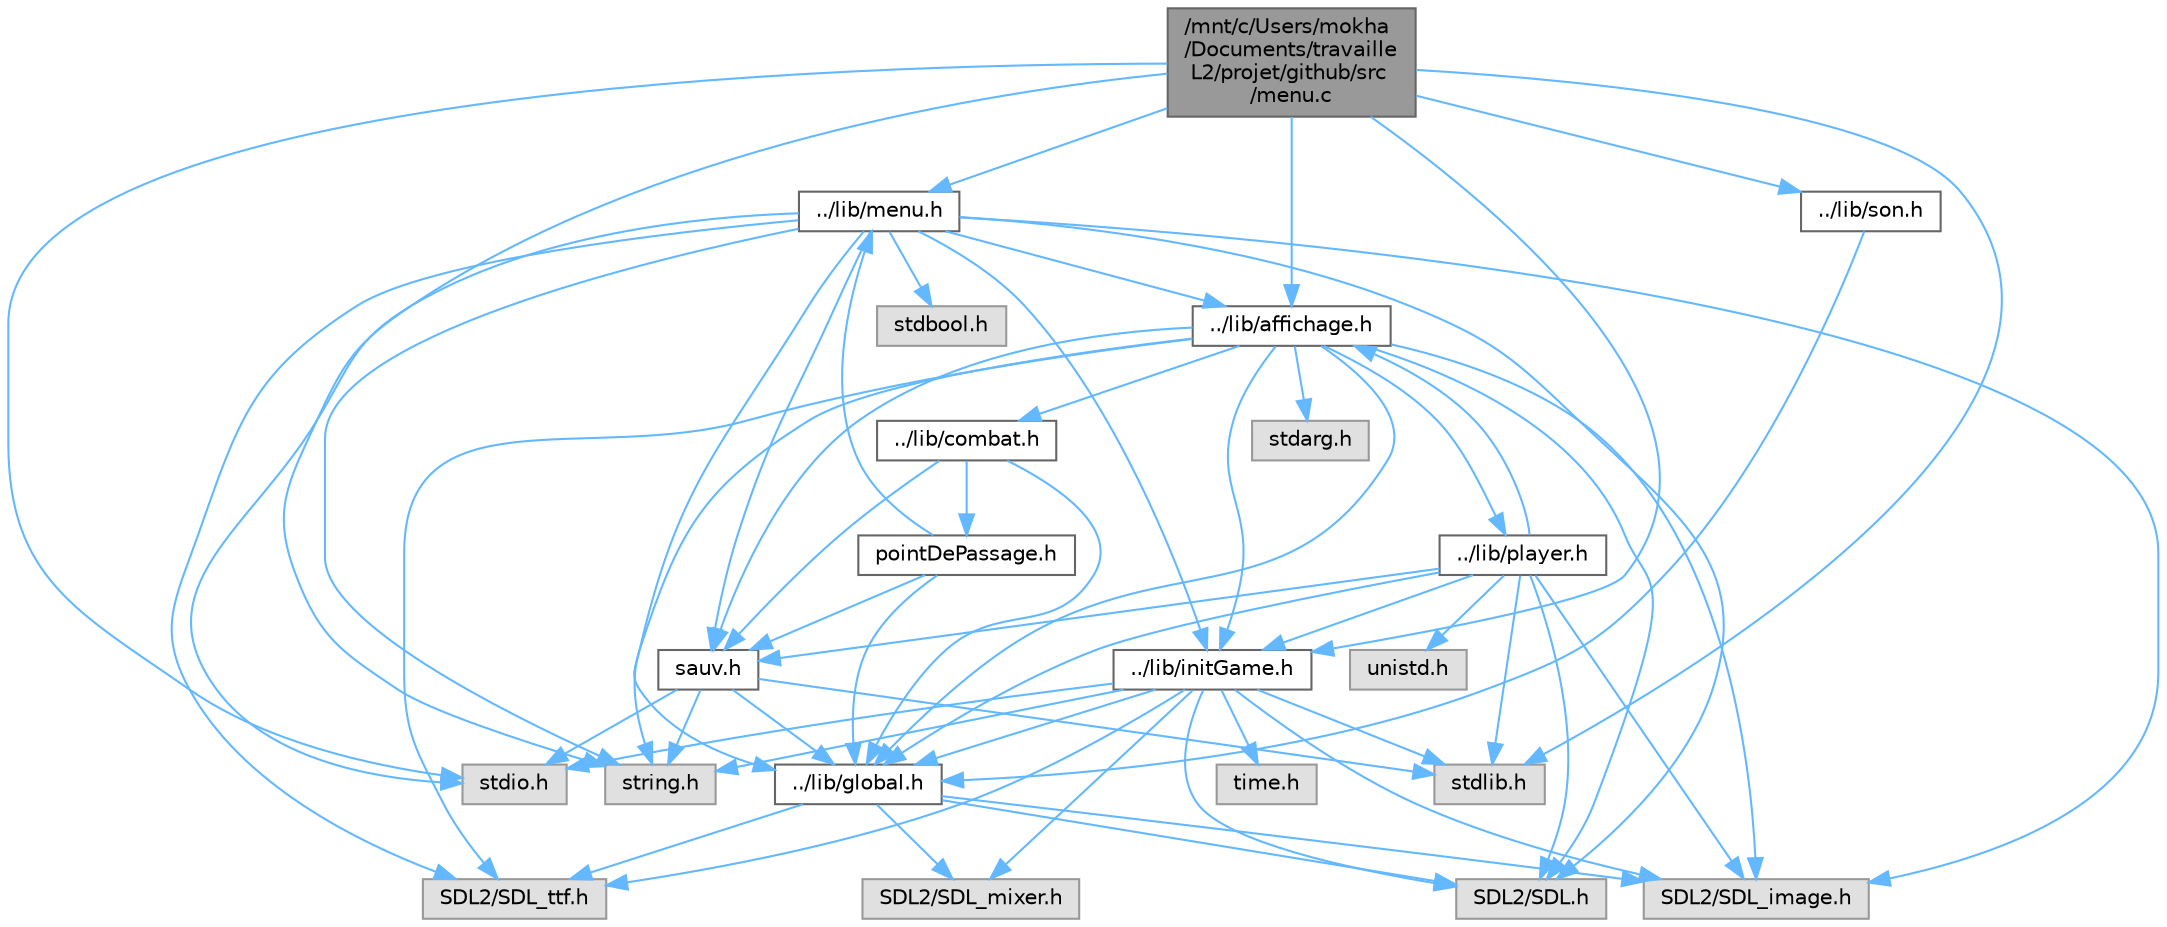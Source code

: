 digraph "/mnt/c/Users/mokha/Documents/travaille L2/projet/github/src/menu.c"
{
 // LATEX_PDF_SIZE
  bgcolor="transparent";
  edge [fontname=Helvetica,fontsize=10,labelfontname=Helvetica,labelfontsize=10];
  node [fontname=Helvetica,fontsize=10,shape=box,height=0.2,width=0.4];
  Node1 [id="Node000001",label="/mnt/c/Users/mokha\l/Documents/travaille\l L2/projet/github/src\l/menu.c",height=0.2,width=0.4,color="gray40", fillcolor="grey60", style="filled", fontcolor="black",tooltip="Fichier contenant les fonctions liées à l'affichage et la gestion du menu principal et des sous-menus..."];
  Node1 -> Node2 [id="edge60_Node000001_Node000002",color="steelblue1",style="solid",tooltip=" "];
  Node2 [id="Node000002",label="stdio.h",height=0.2,width=0.4,color="grey60", fillcolor="#E0E0E0", style="filled",tooltip=" "];
  Node1 -> Node3 [id="edge61_Node000001_Node000003",color="steelblue1",style="solid",tooltip=" "];
  Node3 [id="Node000003",label="stdlib.h",height=0.2,width=0.4,color="grey60", fillcolor="#E0E0E0", style="filled",tooltip=" "];
  Node1 -> Node4 [id="edge62_Node000001_Node000004",color="steelblue1",style="solid",tooltip=" "];
  Node4 [id="Node000004",label="string.h",height=0.2,width=0.4,color="grey60", fillcolor="#E0E0E0", style="filled",tooltip=" "];
  Node1 -> Node5 [id="edge63_Node000001_Node000005",color="steelblue1",style="solid",tooltip=" "];
  Node5 [id="Node000005",label="../lib/menu.h",height=0.2,width=0.4,color="grey40", fillcolor="white", style="filled",URL="$menu_8h.html",tooltip="Gestion des menus et des interfaces utilisateur."];
  Node5 -> Node6 [id="edge64_Node000005_Node000006",color="steelblue1",style="solid",tooltip=" "];
  Node6 [id="Node000006",label="sauv.h",height=0.2,width=0.4,color="grey40", fillcolor="white", style="filled",URL="$sauv_8h.html",tooltip="Gestion des sauvegardes et récupération des données du jeu."];
  Node6 -> Node2 [id="edge65_Node000006_Node000002",color="steelblue1",style="solid",tooltip=" "];
  Node6 -> Node3 [id="edge66_Node000006_Node000003",color="steelblue1",style="solid",tooltip=" "];
  Node6 -> Node4 [id="edge67_Node000006_Node000004",color="steelblue1",style="solid",tooltip=" "];
  Node6 -> Node7 [id="edge68_Node000006_Node000007",color="steelblue1",style="solid",tooltip=" "];
  Node7 [id="Node000007",label="../lib/global.h",height=0.2,width=0.4,color="grey40", fillcolor="white", style="filled",URL="$global_8h.html",tooltip="Définition des constantes, structures et variables globales du jeu."];
  Node7 -> Node8 [id="edge69_Node000007_Node000008",color="steelblue1",style="solid",tooltip=" "];
  Node8 [id="Node000008",label="SDL2/SDL.h",height=0.2,width=0.4,color="grey60", fillcolor="#E0E0E0", style="filled",tooltip=" "];
  Node7 -> Node9 [id="edge70_Node000007_Node000009",color="steelblue1",style="solid",tooltip=" "];
  Node9 [id="Node000009",label="SDL2/SDL_mixer.h",height=0.2,width=0.4,color="grey60", fillcolor="#E0E0E0", style="filled",tooltip=" "];
  Node7 -> Node10 [id="edge71_Node000007_Node000010",color="steelblue1",style="solid",tooltip=" "];
  Node10 [id="Node000010",label="SDL2/SDL_image.h",height=0.2,width=0.4,color="grey60", fillcolor="#E0E0E0", style="filled",tooltip=" "];
  Node7 -> Node11 [id="edge72_Node000007_Node000011",color="steelblue1",style="solid",tooltip=" "];
  Node11 [id="Node000011",label="SDL2/SDL_ttf.h",height=0.2,width=0.4,color="grey60", fillcolor="#E0E0E0", style="filled",tooltip=" "];
  Node5 -> Node12 [id="edge73_Node000005_Node000012",color="steelblue1",style="solid",tooltip=" "];
  Node12 [id="Node000012",label="../lib/initGame.h",height=0.2,width=0.4,color="grey40", fillcolor="white", style="filled",URL="$initGame_8h.html",tooltip="Initialisation et gestion de la SDL pour le jeu."];
  Node12 -> Node2 [id="edge74_Node000012_Node000002",color="steelblue1",style="solid",tooltip=" "];
  Node12 -> Node3 [id="edge75_Node000012_Node000003",color="steelblue1",style="solid",tooltip=" "];
  Node12 -> Node4 [id="edge76_Node000012_Node000004",color="steelblue1",style="solid",tooltip=" "];
  Node12 -> Node13 [id="edge77_Node000012_Node000013",color="steelblue1",style="solid",tooltip=" "];
  Node13 [id="Node000013",label="time.h",height=0.2,width=0.4,color="grey60", fillcolor="#E0E0E0", style="filled",tooltip=" "];
  Node12 -> Node8 [id="edge78_Node000012_Node000008",color="steelblue1",style="solid",tooltip=" "];
  Node12 -> Node9 [id="edge79_Node000012_Node000009",color="steelblue1",style="solid",tooltip=" "];
  Node12 -> Node10 [id="edge80_Node000012_Node000010",color="steelblue1",style="solid",tooltip=" "];
  Node12 -> Node11 [id="edge81_Node000012_Node000011",color="steelblue1",style="solid",tooltip=" "];
  Node12 -> Node7 [id="edge82_Node000012_Node000007",color="steelblue1",style="solid",tooltip=" "];
  Node5 -> Node14 [id="edge83_Node000005_Node000014",color="steelblue1",style="solid",tooltip=" "];
  Node14 [id="Node000014",label="../lib/affichage.h",height=0.2,width=0.4,color="grey40", fillcolor="white", style="filled",URL="$affichage_8h.html",tooltip="Fichier d'en-tête pour la gestion de l'affichage dans le jeu."];
  Node14 -> Node8 [id="edge84_Node000014_Node000008",color="steelblue1",style="solid",tooltip=" "];
  Node14 -> Node10 [id="edge85_Node000014_Node000010",color="steelblue1",style="solid",tooltip=" "];
  Node14 -> Node11 [id="edge86_Node000014_Node000011",color="steelblue1",style="solid",tooltip=" "];
  Node14 -> Node4 [id="edge87_Node000014_Node000004",color="steelblue1",style="solid",tooltip=" "];
  Node14 -> Node15 [id="edge88_Node000014_Node000015",color="steelblue1",style="solid",tooltip=" "];
  Node15 [id="Node000015",label="stdarg.h",height=0.2,width=0.4,color="grey60", fillcolor="#E0E0E0", style="filled",tooltip=" "];
  Node14 -> Node16 [id="edge89_Node000014_Node000016",color="steelblue1",style="solid",tooltip=" "];
  Node16 [id="Node000016",label="../lib/player.h",height=0.2,width=0.4,color="grey40", fillcolor="white", style="filled",URL="$player_8h.html",tooltip="Gestion du joueur dans le jeu."];
  Node16 -> Node8 [id="edge90_Node000016_Node000008",color="steelblue1",style="solid",tooltip=" "];
  Node16 -> Node10 [id="edge91_Node000016_Node000010",color="steelblue1",style="solid",tooltip=" "];
  Node16 -> Node17 [id="edge92_Node000016_Node000017",color="steelblue1",style="solid",tooltip=" "];
  Node17 [id="Node000017",label="unistd.h",height=0.2,width=0.4,color="grey60", fillcolor="#E0E0E0", style="filled",tooltip=" "];
  Node16 -> Node3 [id="edge93_Node000016_Node000003",color="steelblue1",style="solid",tooltip=" "];
  Node16 -> Node12 [id="edge94_Node000016_Node000012",color="steelblue1",style="solid",tooltip=" "];
  Node16 -> Node14 [id="edge95_Node000016_Node000014",color="steelblue1",style="solid",tooltip=" "];
  Node16 -> Node6 [id="edge96_Node000016_Node000006",color="steelblue1",style="solid",tooltip=" "];
  Node16 -> Node7 [id="edge97_Node000016_Node000007",color="steelblue1",style="solid",tooltip=" "];
  Node14 -> Node12 [id="edge98_Node000014_Node000012",color="steelblue1",style="solid",tooltip=" "];
  Node14 -> Node6 [id="edge99_Node000014_Node000006",color="steelblue1",style="solid",tooltip=" "];
  Node14 -> Node7 [id="edge100_Node000014_Node000007",color="steelblue1",style="solid",tooltip=" "];
  Node14 -> Node18 [id="edge101_Node000014_Node000018",color="steelblue1",style="solid",tooltip=" "];
  Node18 [id="Node000018",label="../lib/combat.h",height=0.2,width=0.4,color="grey40", fillcolor="white", style="filled",URL="$combat_8h.html",tooltip="Gestion des combats dans le jeu."];
  Node18 -> Node6 [id="edge102_Node000018_Node000006",color="steelblue1",style="solid",tooltip=" "];
  Node18 -> Node19 [id="edge103_Node000018_Node000019",color="steelblue1",style="solid",tooltip=" "];
  Node19 [id="Node000019",label="pointDePassage.h",height=0.2,width=0.4,color="grey40", fillcolor="white", style="filled",URL="$pointDePassage_8h.html",tooltip="Gestion des points de passage et événements du jeu."];
  Node19 -> Node5 [id="edge104_Node000019_Node000005",color="steelblue1",style="solid",tooltip=" "];
  Node19 -> Node6 [id="edge105_Node000019_Node000006",color="steelblue1",style="solid",tooltip=" "];
  Node19 -> Node7 [id="edge106_Node000019_Node000007",color="steelblue1",style="solid",tooltip=" "];
  Node18 -> Node7 [id="edge107_Node000018_Node000007",color="steelblue1",style="solid",tooltip=" "];
  Node5 -> Node7 [id="edge108_Node000005_Node000007",color="steelblue1",style="solid",tooltip=" "];
  Node5 -> Node8 [id="edge109_Node000005_Node000008",color="steelblue1",style="solid",tooltip=" "];
  Node5 -> Node11 [id="edge110_Node000005_Node000011",color="steelblue1",style="solid",tooltip=" "];
  Node5 -> Node10 [id="edge111_Node000005_Node000010",color="steelblue1",style="solid",tooltip=" "];
  Node5 -> Node2 [id="edge112_Node000005_Node000002",color="steelblue1",style="solid",tooltip=" "];
  Node5 -> Node4 [id="edge113_Node000005_Node000004",color="steelblue1",style="solid",tooltip=" "];
  Node5 -> Node20 [id="edge114_Node000005_Node000020",color="steelblue1",style="solid",tooltip=" "];
  Node20 [id="Node000020",label="stdbool.h",height=0.2,width=0.4,color="grey60", fillcolor="#E0E0E0", style="filled",tooltip=" "];
  Node1 -> Node12 [id="edge115_Node000001_Node000012",color="steelblue1",style="solid",tooltip=" "];
  Node1 -> Node14 [id="edge116_Node000001_Node000014",color="steelblue1",style="solid",tooltip=" "];
  Node1 -> Node21 [id="edge117_Node000001_Node000021",color="steelblue1",style="solid",tooltip=" "];
  Node21 [id="Node000021",label="../lib/son.h",height=0.2,width=0.4,color="grey40", fillcolor="white", style="filled",URL="$son_8h.html",tooltip="Gestion de la musique et des effets sonore du jeu."];
  Node21 -> Node7 [id="edge118_Node000021_Node000007",color="steelblue1",style="solid",tooltip=" "];
}
